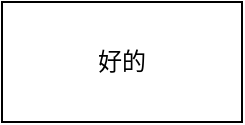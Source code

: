 <mxfile>
    <diagram id="JI6Dhrf8VIuHH8v1lzpM" name="Page-1">
        <mxGraphModel dx="597" dy="387" grid="1" gridSize="10" guides="1" tooltips="1" connect="1" arrows="1" fold="1" page="1" pageScale="1" pageWidth="850" pageHeight="1100" math="0" shadow="0">
            <root>
                <mxCell id="0"/>
                <mxCell id="1" parent="0"/>
                <mxCell id="2" value="&lt;font face=&quot;simsun&quot;&gt;好的&lt;/font&gt;" style="rounded=0;whiteSpace=wrap;html=1;" vertex="1" parent="1">
                    <mxGeometry x="260" y="310" width="120" height="60" as="geometry"/>
                </mxCell>
            </root>
        </mxGraphModel>
    </diagram>
</mxfile>